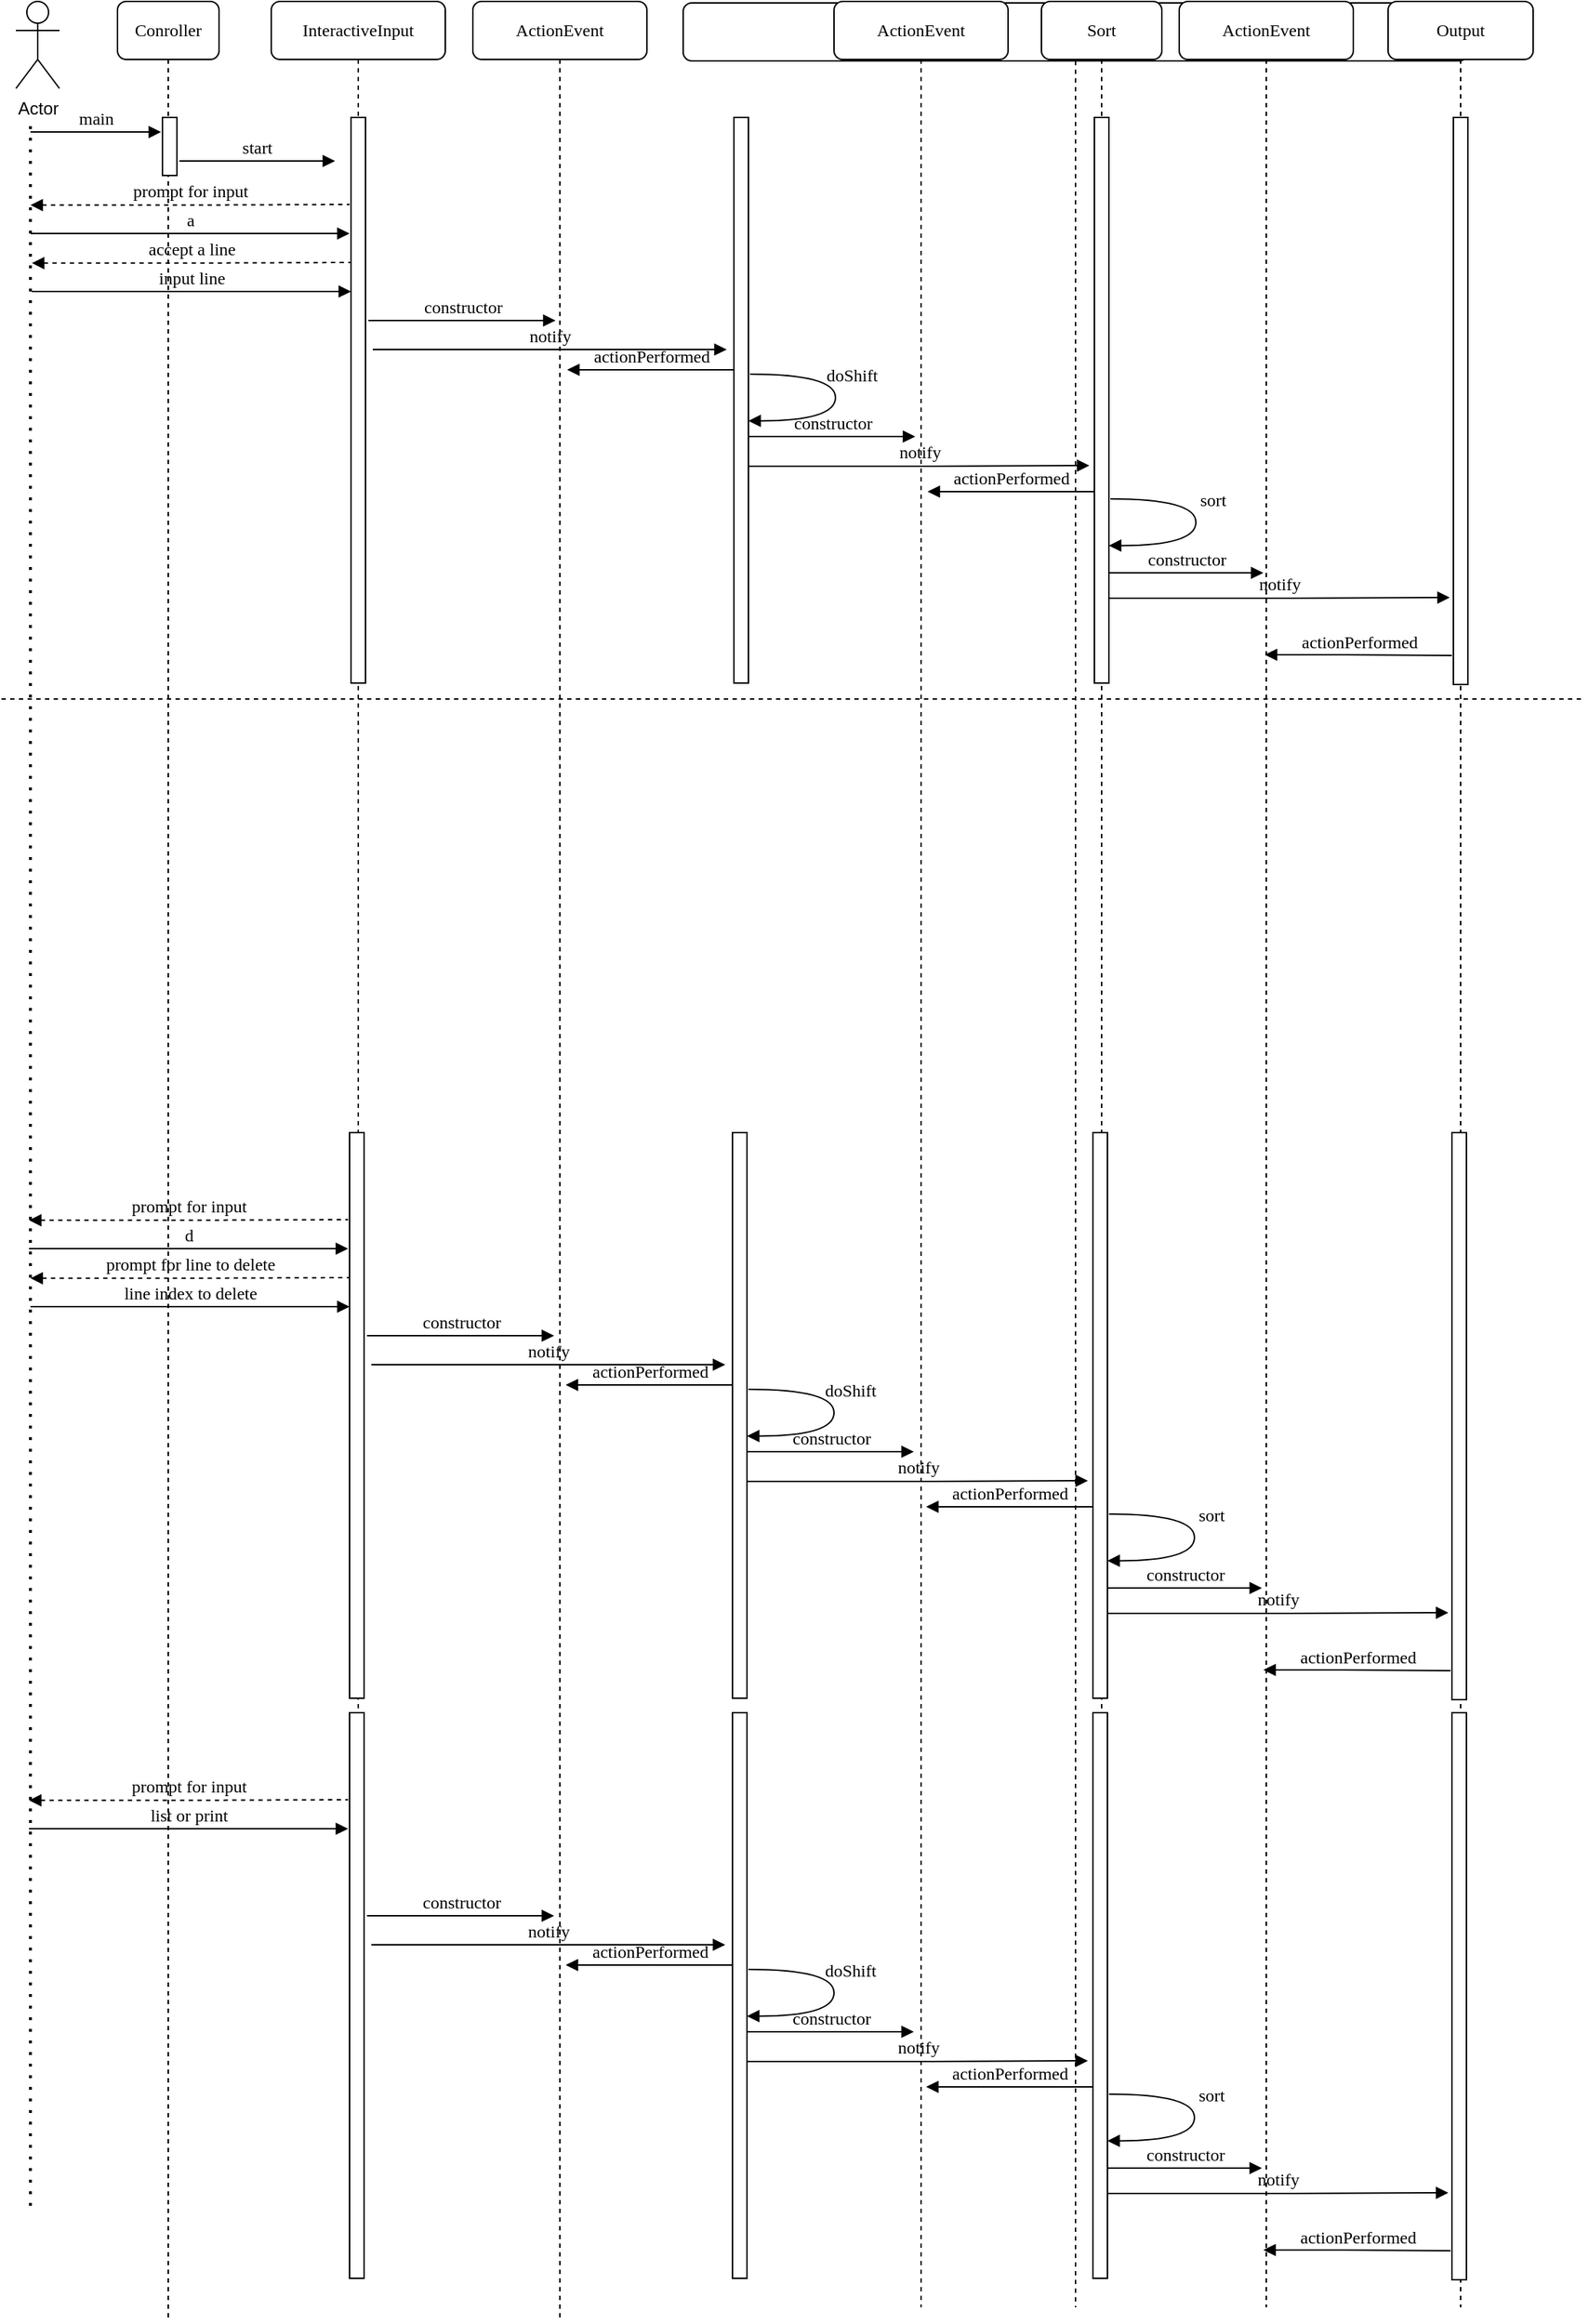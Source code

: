 <mxfile version="14.9.1" type="github">
  <diagram name="Page-1" id="13e1069c-82ec-6db2-03f1-153e76fe0fe0">
    <mxGraphModel dx="1643" dy="961" grid="1" gridSize="10" guides="1" tooltips="1" connect="1" arrows="1" fold="1" page="1" pageScale="1" pageWidth="1100" pageHeight="850" background="none" math="0" shadow="0">
      <root>
        <mxCell id="0" />
        <mxCell id="1" parent="0" />
        <mxCell id="7baba1c4bc27f4b0-3" value="InteractiveInput" style="shape=umlLifeline;perimeter=lifelinePerimeter;whiteSpace=wrap;html=1;container=1;collapsible=0;recursiveResize=0;outlineConnect=0;rounded=1;shadow=0;comic=0;labelBackgroundColor=none;strokeWidth=1;fontFamily=Verdana;fontSize=12;align=center;" parent="1" vertex="1">
          <mxGeometry x="193" y="80" width="120" height="1520" as="geometry" />
        </mxCell>
        <mxCell id="7baba1c4bc27f4b0-4" value="Shift" style="shape=umlLifeline;perimeter=lifelinePerimeter;whiteSpace=wrap;html=1;container=1;collapsible=0;recursiveResize=0;outlineConnect=0;rounded=1;shadow=0;comic=0;labelBackgroundColor=none;strokeWidth=1;fontFamily=Verdana;fontSize=12;align=center;" parent="1" vertex="1">
          <mxGeometry x="477" y="81" width="541" height="1589" as="geometry" />
        </mxCell>
        <mxCell id="7baba1c4bc27f4b0-6" value="Sort" style="shape=umlLifeline;perimeter=lifelinePerimeter;whiteSpace=wrap;html=1;container=1;collapsible=0;recursiveResize=0;outlineConnect=0;rounded=1;shadow=0;comic=0;labelBackgroundColor=none;strokeWidth=1;fontFamily=Verdana;fontSize=12;align=center;" parent="1" vertex="1">
          <mxGeometry x="724" y="80" width="83" height="1520" as="geometry" />
        </mxCell>
        <mxCell id="7baba1c4bc27f4b0-7" value="Output" style="shape=umlLifeline;perimeter=lifelinePerimeter;whiteSpace=wrap;html=1;container=1;collapsible=0;recursiveResize=0;outlineConnect=0;rounded=1;shadow=0;comic=0;labelBackgroundColor=none;strokeWidth=1;fontFamily=Verdana;fontSize=12;align=center;" parent="1" vertex="1">
          <mxGeometry x="963" y="80" width="100" height="1590" as="geometry" />
        </mxCell>
        <mxCell id="7baba1c4bc27f4b0-8" value="Conroller" style="shape=umlLifeline;perimeter=lifelinePerimeter;whiteSpace=wrap;html=1;container=1;collapsible=0;recursiveResize=0;outlineConnect=0;rounded=1;shadow=0;comic=0;labelBackgroundColor=none;strokeWidth=1;fontFamily=Verdana;fontSize=12;align=center;" parent="1" vertex="1">
          <mxGeometry x="87" y="80" width="70" height="1600" as="geometry" />
        </mxCell>
        <mxCell id="7baba1c4bc27f4b0-9" value="" style="html=1;points=[];perimeter=orthogonalPerimeter;rounded=0;shadow=0;comic=0;labelBackgroundColor=none;strokeWidth=1;fontFamily=Verdana;fontSize=12;align=center;" parent="7baba1c4bc27f4b0-8" vertex="1">
          <mxGeometry x="31" y="80" width="10" height="40" as="geometry" />
        </mxCell>
        <mxCell id="v2sNKhrYKezQcKQ5aqy3-1" value="Actor" style="shape=umlActor;verticalLabelPosition=bottom;verticalAlign=top;html=1;outlineConnect=0;" parent="1" vertex="1">
          <mxGeometry x="17" y="80" width="30" height="60" as="geometry" />
        </mxCell>
        <mxCell id="v2sNKhrYKezQcKQ5aqy3-5" value="" style="endArrow=none;dashed=1;html=1;dashPattern=1 3;strokeWidth=2;" parent="1" edge="1">
          <mxGeometry width="50" height="50" relative="1" as="geometry">
            <mxPoint x="27" y="1600" as="sourcePoint" />
            <mxPoint x="27" y="160" as="targetPoint" />
          </mxGeometry>
        </mxCell>
        <mxCell id="GuuvEOTeNEV0MSkpKMg_-3" value="" style="html=1;points=[];perimeter=orthogonalPerimeter;rounded=0;shadow=0;comic=0;labelBackgroundColor=none;strokeWidth=1;fontFamily=Verdana;fontSize=12;align=center;" parent="1" vertex="1">
          <mxGeometry x="248" y="160" width="10" height="390" as="geometry" />
        </mxCell>
        <mxCell id="GuuvEOTeNEV0MSkpKMg_-9" value="" style="html=1;points=[];perimeter=orthogonalPerimeter;rounded=0;shadow=0;comic=0;labelBackgroundColor=none;strokeWidth=1;fontFamily=Verdana;fontSize=12;align=center;" parent="1" vertex="1">
          <mxGeometry x="760.5" y="160" width="10" height="390" as="geometry" />
        </mxCell>
        <mxCell id="GuuvEOTeNEV0MSkpKMg_-15" value="" style="html=1;points=[];perimeter=orthogonalPerimeter;rounded=0;shadow=0;comic=0;labelBackgroundColor=none;strokeWidth=1;fontFamily=Verdana;fontSize=12;align=center;" parent="1" vertex="1">
          <mxGeometry x="1008" y="160" width="10" height="391" as="geometry" />
        </mxCell>
        <mxCell id="GuuvEOTeNEV0MSkpKMg_-17" value="main" style="html=1;verticalAlign=bottom;endArrow=block;labelBackgroundColor=none;fontFamily=Verdana;fontSize=12;edgeStyle=elbowEdgeStyle;elbow=horizontal;exitX=1.06;exitY=0.064;exitDx=0;exitDy=0;exitPerimeter=0;" parent="1" edge="1">
          <mxGeometry relative="1" as="geometry">
            <mxPoint x="27.0" y="170.03" as="sourcePoint" />
            <mxPoint x="117" y="170" as="targetPoint" />
          </mxGeometry>
        </mxCell>
        <mxCell id="GuuvEOTeNEV0MSkpKMg_-18" value="doShift" style="html=1;verticalAlign=bottom;endArrow=block;labelBackgroundColor=none;fontFamily=Verdana;fontSize=12;elbow=vertical;edgeStyle=orthogonalEdgeStyle;curved=1;exitX=1.1;exitY=0.2;exitDx=0;exitDy=0;exitPerimeter=0;" parent="1" edge="1">
          <mxGeometry x="-0.093" y="11" relative="1" as="geometry">
            <mxPoint x="523" y="337" as="sourcePoint" />
            <mxPoint x="521.997" y="369.2" as="targetPoint" />
            <Array as="points">
              <mxPoint x="582" y="337" />
              <mxPoint x="582" y="369" />
            </Array>
            <mxPoint as="offset" />
          </mxGeometry>
        </mxCell>
        <mxCell id="GuuvEOTeNEV0MSkpKMg_-24" value="" style="endArrow=none;html=1;dashed=1;" parent="1" edge="1">
          <mxGeometry width="50" height="50" relative="1" as="geometry">
            <mxPoint x="7" y="561" as="sourcePoint" />
            <mxPoint x="1099" y="561" as="targetPoint" />
          </mxGeometry>
        </mxCell>
        <mxCell id="z9VeMY2LPaJ1HMEdanNb-1" value="ActionEvent" style="shape=umlLifeline;perimeter=lifelinePerimeter;whiteSpace=wrap;html=1;container=1;collapsible=0;recursiveResize=0;outlineConnect=0;rounded=1;shadow=0;comic=0;labelBackgroundColor=none;strokeWidth=1;fontFamily=Verdana;fontSize=12;align=center;" vertex="1" parent="1">
          <mxGeometry x="332" y="80" width="120" height="1600" as="geometry" />
        </mxCell>
        <mxCell id="z9VeMY2LPaJ1HMEdanNb-2" value="ActionEvent" style="shape=umlLifeline;perimeter=lifelinePerimeter;whiteSpace=wrap;html=1;container=1;collapsible=0;recursiveResize=0;outlineConnect=0;rounded=1;shadow=0;comic=0;labelBackgroundColor=none;strokeWidth=1;fontFamily=Verdana;fontSize=12;align=center;" vertex="1" parent="1">
          <mxGeometry x="581" y="80" width="120" height="1590" as="geometry" />
        </mxCell>
        <mxCell id="z9VeMY2LPaJ1HMEdanNb-3" value="ActionEvent" style="shape=umlLifeline;perimeter=lifelinePerimeter;whiteSpace=wrap;html=1;container=1;collapsible=0;recursiveResize=0;outlineConnect=0;rounded=1;shadow=0;comic=0;labelBackgroundColor=none;strokeWidth=1;fontFamily=Verdana;fontSize=12;align=center;" vertex="1" parent="1">
          <mxGeometry x="819" y="80" width="120" height="1590" as="geometry" />
        </mxCell>
        <mxCell id="z9VeMY2LPaJ1HMEdanNb-5" value="start" style="html=1;verticalAlign=bottom;endArrow=block;labelBackgroundColor=none;fontFamily=Verdana;fontSize=12;edgeStyle=elbowEdgeStyle;elbow=horizontal;exitX=1.167;exitY=0.75;exitDx=0;exitDy=0;exitPerimeter=0;" edge="1" parent="1" source="7baba1c4bc27f4b0-9">
          <mxGeometry relative="1" as="geometry">
            <mxPoint x="137" y="190.03" as="sourcePoint" />
            <mxPoint x="237" y="190" as="targetPoint" />
          </mxGeometry>
        </mxCell>
        <mxCell id="z9VeMY2LPaJ1HMEdanNb-6" value="prompt for input" style="html=1;verticalAlign=bottom;endArrow=none;labelBackgroundColor=none;fontFamily=Verdana;fontSize=12;edgeStyle=elbowEdgeStyle;elbow=horizontal;exitX=1.167;exitY=0.75;exitDx=0;exitDy=0;exitPerimeter=0;dashed=1;startArrow=block;startFill=1;endFill=0;" edge="1" parent="1">
          <mxGeometry relative="1" as="geometry">
            <mxPoint x="27.0" y="220.4" as="sourcePoint" />
            <mxPoint x="247" y="220" as="targetPoint" />
          </mxGeometry>
        </mxCell>
        <mxCell id="z9VeMY2LPaJ1HMEdanNb-7" value="a" style="html=1;verticalAlign=bottom;endArrow=block;labelBackgroundColor=none;fontFamily=Verdana;fontSize=12;edgeStyle=elbowEdgeStyle;elbow=horizontal;" edge="1" parent="1">
          <mxGeometry relative="1" as="geometry">
            <mxPoint x="27" y="240" as="sourcePoint" />
            <mxPoint x="247" y="240" as="targetPoint" />
          </mxGeometry>
        </mxCell>
        <mxCell id="z9VeMY2LPaJ1HMEdanNb-8" value="accept a line" style="html=1;verticalAlign=bottom;endArrow=none;labelBackgroundColor=none;fontFamily=Verdana;fontSize=12;edgeStyle=elbowEdgeStyle;elbow=horizontal;exitX=1.167;exitY=0.75;exitDx=0;exitDy=0;exitPerimeter=0;dashed=1;startArrow=block;startFill=1;endFill=0;" edge="1" parent="1">
          <mxGeometry relative="1" as="geometry">
            <mxPoint x="28" y="260.4" as="sourcePoint" />
            <mxPoint x="248" y="260" as="targetPoint" />
          </mxGeometry>
        </mxCell>
        <mxCell id="z9VeMY2LPaJ1HMEdanNb-9" value="input line" style="html=1;verticalAlign=bottom;endArrow=block;labelBackgroundColor=none;fontFamily=Verdana;fontSize=12;edgeStyle=elbowEdgeStyle;elbow=horizontal;" edge="1" parent="1">
          <mxGeometry relative="1" as="geometry">
            <mxPoint x="28" y="280" as="sourcePoint" />
            <mxPoint x="248" y="280" as="targetPoint" />
          </mxGeometry>
        </mxCell>
        <mxCell id="z9VeMY2LPaJ1HMEdanNb-10" value="constructor" style="html=1;verticalAlign=bottom;endArrow=block;labelBackgroundColor=none;fontFamily=Verdana;fontSize=12;edgeStyle=elbowEdgeStyle;elbow=horizontal;" edge="1" parent="1">
          <mxGeometry relative="1" as="geometry">
            <mxPoint x="260" y="300" as="sourcePoint" />
            <mxPoint x="389" y="300" as="targetPoint" />
          </mxGeometry>
        </mxCell>
        <mxCell id="z9VeMY2LPaJ1HMEdanNb-12" value="notify" style="html=1;verticalAlign=bottom;endArrow=block;labelBackgroundColor=none;fontFamily=Verdana;fontSize=12;edgeStyle=elbowEdgeStyle;elbow=horizontal;" edge="1" parent="1">
          <mxGeometry relative="1" as="geometry">
            <mxPoint x="263" y="320" as="sourcePoint" />
            <mxPoint x="507" y="320" as="targetPoint" />
          </mxGeometry>
        </mxCell>
        <mxCell id="z9VeMY2LPaJ1HMEdanNb-13" value="" style="html=1;points=[];perimeter=orthogonalPerimeter;rounded=0;shadow=0;comic=0;labelBackgroundColor=none;strokeWidth=1;fontFamily=Verdana;fontSize=12;align=center;" vertex="1" parent="1">
          <mxGeometry x="512" y="160" width="10" height="390" as="geometry" />
        </mxCell>
        <mxCell id="z9VeMY2LPaJ1HMEdanNb-14" value="constructor" style="html=1;verticalAlign=bottom;endArrow=block;labelBackgroundColor=none;fontFamily=Verdana;fontSize=12;edgeStyle=elbowEdgeStyle;elbow=horizontal;" edge="1" parent="1">
          <mxGeometry relative="1" as="geometry">
            <mxPoint x="522" y="380" as="sourcePoint" />
            <mxPoint x="637" y="380" as="targetPoint" />
          </mxGeometry>
        </mxCell>
        <mxCell id="z9VeMY2LPaJ1HMEdanNb-15" value="notify" style="html=1;verticalAlign=bottom;endArrow=block;labelBackgroundColor=none;fontFamily=Verdana;fontSize=12;edgeStyle=elbowEdgeStyle;elbow=horizontal;" edge="1" parent="1">
          <mxGeometry relative="1" as="geometry">
            <mxPoint x="522" y="400.5" as="sourcePoint" />
            <mxPoint x="757" y="400" as="targetPoint" />
          </mxGeometry>
        </mxCell>
        <mxCell id="z9VeMY2LPaJ1HMEdanNb-16" value="sort" style="html=1;verticalAlign=bottom;endArrow=block;labelBackgroundColor=none;fontFamily=Verdana;fontSize=12;elbow=vertical;edgeStyle=orthogonalEdgeStyle;curved=1;exitX=1.1;exitY=0.2;exitDx=0;exitDy=0;exitPerimeter=0;" edge="1" parent="1">
          <mxGeometry x="-0.093" y="11" relative="1" as="geometry">
            <mxPoint x="771.5" y="423" as="sourcePoint" />
            <mxPoint x="770.497" y="455.2" as="targetPoint" />
            <Array as="points">
              <mxPoint x="830.5" y="423" />
              <mxPoint x="830.5" y="455" />
            </Array>
            <mxPoint as="offset" />
          </mxGeometry>
        </mxCell>
        <mxCell id="z9VeMY2LPaJ1HMEdanNb-17" value="notify" style="html=1;verticalAlign=bottom;endArrow=block;labelBackgroundColor=none;fontFamily=Verdana;fontSize=12;edgeStyle=elbowEdgeStyle;elbow=horizontal;" edge="1" parent="1">
          <mxGeometry relative="1" as="geometry">
            <mxPoint x="770.5" y="491.5" as="sourcePoint" />
            <mxPoint x="1005.5" y="491" as="targetPoint" />
          </mxGeometry>
        </mxCell>
        <mxCell id="z9VeMY2LPaJ1HMEdanNb-18" value="constructor" style="html=1;verticalAlign=bottom;endArrow=block;labelBackgroundColor=none;fontFamily=Verdana;fontSize=12;edgeStyle=elbowEdgeStyle;elbow=horizontal;" edge="1" parent="1">
          <mxGeometry relative="1" as="geometry">
            <mxPoint x="770.5" y="474" as="sourcePoint" />
            <mxPoint x="877" y="474" as="targetPoint" />
          </mxGeometry>
        </mxCell>
        <mxCell id="z9VeMY2LPaJ1HMEdanNb-21" value="actionPerformed" style="html=1;verticalAlign=bottom;endArrow=none;labelBackgroundColor=none;fontFamily=Verdana;fontSize=12;edgeStyle=elbowEdgeStyle;elbow=horizontal;startArrow=block;startFill=1;endFill=0;" edge="1" parent="1">
          <mxGeometry relative="1" as="geometry">
            <mxPoint x="397" y="334" as="sourcePoint" />
            <mxPoint x="512" y="334" as="targetPoint" />
          </mxGeometry>
        </mxCell>
        <mxCell id="z9VeMY2LPaJ1HMEdanNb-22" value="actionPerformed" style="html=1;verticalAlign=bottom;endArrow=none;labelBackgroundColor=none;fontFamily=Verdana;fontSize=12;edgeStyle=elbowEdgeStyle;elbow=horizontal;startArrow=block;startFill=1;endFill=0;" edge="1" parent="1">
          <mxGeometry relative="1" as="geometry">
            <mxPoint x="645.5" y="418" as="sourcePoint" />
            <mxPoint x="760.5" y="418" as="targetPoint" />
          </mxGeometry>
        </mxCell>
        <mxCell id="z9VeMY2LPaJ1HMEdanNb-23" value="actionPerformed" style="html=1;verticalAlign=bottom;endArrow=none;labelBackgroundColor=none;fontFamily=Verdana;fontSize=12;edgeStyle=elbowEdgeStyle;elbow=horizontal;startArrow=block;startFill=1;endFill=0;" edge="1" parent="1">
          <mxGeometry relative="1" as="geometry">
            <mxPoint x="878" y="530.5" as="sourcePoint" />
            <mxPoint x="1007" y="531" as="targetPoint" />
          </mxGeometry>
        </mxCell>
        <mxCell id="z9VeMY2LPaJ1HMEdanNb-25" value="" style="html=1;points=[];perimeter=orthogonalPerimeter;rounded=0;shadow=0;comic=0;labelBackgroundColor=none;strokeWidth=1;fontFamily=Verdana;fontSize=12;align=center;" vertex="1" parent="1">
          <mxGeometry x="247" y="860" width="10" height="390" as="geometry" />
        </mxCell>
        <mxCell id="z9VeMY2LPaJ1HMEdanNb-26" value="" style="html=1;points=[];perimeter=orthogonalPerimeter;rounded=0;shadow=0;comic=0;labelBackgroundColor=none;strokeWidth=1;fontFamily=Verdana;fontSize=12;align=center;" vertex="1" parent="1">
          <mxGeometry x="759.5" y="860" width="10" height="390" as="geometry" />
        </mxCell>
        <mxCell id="z9VeMY2LPaJ1HMEdanNb-27" value="" style="html=1;points=[];perimeter=orthogonalPerimeter;rounded=0;shadow=0;comic=0;labelBackgroundColor=none;strokeWidth=1;fontFamily=Verdana;fontSize=12;align=center;" vertex="1" parent="1">
          <mxGeometry x="1007" y="860" width="10" height="391" as="geometry" />
        </mxCell>
        <mxCell id="z9VeMY2LPaJ1HMEdanNb-29" value="doShift" style="html=1;verticalAlign=bottom;endArrow=block;labelBackgroundColor=none;fontFamily=Verdana;fontSize=12;elbow=vertical;edgeStyle=orthogonalEdgeStyle;curved=1;exitX=1.1;exitY=0.2;exitDx=0;exitDy=0;exitPerimeter=0;" edge="1" parent="1">
          <mxGeometry x="-0.093" y="11" relative="1" as="geometry">
            <mxPoint x="522" y="1037" as="sourcePoint" />
            <mxPoint x="520.997" y="1069.2" as="targetPoint" />
            <Array as="points">
              <mxPoint x="581" y="1037" />
              <mxPoint x="581" y="1069" />
            </Array>
            <mxPoint as="offset" />
          </mxGeometry>
        </mxCell>
        <mxCell id="z9VeMY2LPaJ1HMEdanNb-31" value="prompt for input" style="html=1;verticalAlign=bottom;endArrow=none;labelBackgroundColor=none;fontFamily=Verdana;fontSize=12;edgeStyle=elbowEdgeStyle;elbow=horizontal;exitX=1.167;exitY=0.75;exitDx=0;exitDy=0;exitPerimeter=0;dashed=1;startArrow=block;startFill=1;endFill=0;" edge="1" parent="1">
          <mxGeometry relative="1" as="geometry">
            <mxPoint x="26" y="920.4" as="sourcePoint" />
            <mxPoint x="246" y="920" as="targetPoint" />
          </mxGeometry>
        </mxCell>
        <mxCell id="z9VeMY2LPaJ1HMEdanNb-32" value="d" style="html=1;verticalAlign=bottom;endArrow=block;labelBackgroundColor=none;fontFamily=Verdana;fontSize=12;edgeStyle=elbowEdgeStyle;elbow=horizontal;" edge="1" parent="1">
          <mxGeometry relative="1" as="geometry">
            <mxPoint x="26" y="940" as="sourcePoint" />
            <mxPoint x="246" y="940" as="targetPoint" />
          </mxGeometry>
        </mxCell>
        <mxCell id="z9VeMY2LPaJ1HMEdanNb-33" value="prompt for line to delete" style="html=1;verticalAlign=bottom;endArrow=none;labelBackgroundColor=none;fontFamily=Verdana;fontSize=12;edgeStyle=elbowEdgeStyle;elbow=horizontal;exitX=1.167;exitY=0.75;exitDx=0;exitDy=0;exitPerimeter=0;dashed=1;startArrow=block;startFill=1;endFill=0;" edge="1" parent="1">
          <mxGeometry relative="1" as="geometry">
            <mxPoint x="27" y="960.4" as="sourcePoint" />
            <mxPoint x="247" y="960" as="targetPoint" />
          </mxGeometry>
        </mxCell>
        <mxCell id="z9VeMY2LPaJ1HMEdanNb-34" value="line index to delete" style="html=1;verticalAlign=bottom;endArrow=block;labelBackgroundColor=none;fontFamily=Verdana;fontSize=12;edgeStyle=elbowEdgeStyle;elbow=horizontal;" edge="1" parent="1">
          <mxGeometry relative="1" as="geometry">
            <mxPoint x="27" y="980" as="sourcePoint" />
            <mxPoint x="247" y="980" as="targetPoint" />
          </mxGeometry>
        </mxCell>
        <mxCell id="z9VeMY2LPaJ1HMEdanNb-35" value="constructor" style="html=1;verticalAlign=bottom;endArrow=block;labelBackgroundColor=none;fontFamily=Verdana;fontSize=12;edgeStyle=elbowEdgeStyle;elbow=horizontal;" edge="1" parent="1">
          <mxGeometry relative="1" as="geometry">
            <mxPoint x="259" y="1000" as="sourcePoint" />
            <mxPoint x="388" y="1000" as="targetPoint" />
          </mxGeometry>
        </mxCell>
        <mxCell id="z9VeMY2LPaJ1HMEdanNb-36" value="notify" style="html=1;verticalAlign=bottom;endArrow=block;labelBackgroundColor=none;fontFamily=Verdana;fontSize=12;edgeStyle=elbowEdgeStyle;elbow=horizontal;" edge="1" parent="1">
          <mxGeometry relative="1" as="geometry">
            <mxPoint x="262" y="1020" as="sourcePoint" />
            <mxPoint x="506" y="1020" as="targetPoint" />
          </mxGeometry>
        </mxCell>
        <mxCell id="z9VeMY2LPaJ1HMEdanNb-37" value="" style="html=1;points=[];perimeter=orthogonalPerimeter;rounded=0;shadow=0;comic=0;labelBackgroundColor=none;strokeWidth=1;fontFamily=Verdana;fontSize=12;align=center;" vertex="1" parent="1">
          <mxGeometry x="511" y="860" width="10" height="390" as="geometry" />
        </mxCell>
        <mxCell id="z9VeMY2LPaJ1HMEdanNb-38" value="constructor" style="html=1;verticalAlign=bottom;endArrow=block;labelBackgroundColor=none;fontFamily=Verdana;fontSize=12;edgeStyle=elbowEdgeStyle;elbow=horizontal;" edge="1" parent="1">
          <mxGeometry relative="1" as="geometry">
            <mxPoint x="521" y="1080" as="sourcePoint" />
            <mxPoint x="636" y="1080" as="targetPoint" />
          </mxGeometry>
        </mxCell>
        <mxCell id="z9VeMY2LPaJ1HMEdanNb-39" value="notify" style="html=1;verticalAlign=bottom;endArrow=block;labelBackgroundColor=none;fontFamily=Verdana;fontSize=12;edgeStyle=elbowEdgeStyle;elbow=horizontal;" edge="1" parent="1">
          <mxGeometry relative="1" as="geometry">
            <mxPoint x="521" y="1100.5" as="sourcePoint" />
            <mxPoint x="756" y="1100" as="targetPoint" />
          </mxGeometry>
        </mxCell>
        <mxCell id="z9VeMY2LPaJ1HMEdanNb-40" value="sort" style="html=1;verticalAlign=bottom;endArrow=block;labelBackgroundColor=none;fontFamily=Verdana;fontSize=12;elbow=vertical;edgeStyle=orthogonalEdgeStyle;curved=1;exitX=1.1;exitY=0.2;exitDx=0;exitDy=0;exitPerimeter=0;" edge="1" parent="1">
          <mxGeometry x="-0.093" y="11" relative="1" as="geometry">
            <mxPoint x="770.5" y="1123" as="sourcePoint" />
            <mxPoint x="769.497" y="1155.2" as="targetPoint" />
            <Array as="points">
              <mxPoint x="829.5" y="1123" />
              <mxPoint x="829.5" y="1155" />
            </Array>
            <mxPoint as="offset" />
          </mxGeometry>
        </mxCell>
        <mxCell id="z9VeMY2LPaJ1HMEdanNb-41" value="notify" style="html=1;verticalAlign=bottom;endArrow=block;labelBackgroundColor=none;fontFamily=Verdana;fontSize=12;edgeStyle=elbowEdgeStyle;elbow=horizontal;" edge="1" parent="1">
          <mxGeometry relative="1" as="geometry">
            <mxPoint x="769.5" y="1191.5" as="sourcePoint" />
            <mxPoint x="1004.5" y="1191" as="targetPoint" />
          </mxGeometry>
        </mxCell>
        <mxCell id="z9VeMY2LPaJ1HMEdanNb-42" value="constructor" style="html=1;verticalAlign=bottom;endArrow=block;labelBackgroundColor=none;fontFamily=Verdana;fontSize=12;edgeStyle=elbowEdgeStyle;elbow=horizontal;" edge="1" parent="1">
          <mxGeometry relative="1" as="geometry">
            <mxPoint x="769.5" y="1174" as="sourcePoint" />
            <mxPoint x="876" y="1174" as="targetPoint" />
          </mxGeometry>
        </mxCell>
        <mxCell id="z9VeMY2LPaJ1HMEdanNb-43" value="actionPerformed" style="html=1;verticalAlign=bottom;endArrow=none;labelBackgroundColor=none;fontFamily=Verdana;fontSize=12;edgeStyle=elbowEdgeStyle;elbow=horizontal;startArrow=block;startFill=1;endFill=0;" edge="1" parent="1">
          <mxGeometry relative="1" as="geometry">
            <mxPoint x="396" y="1034" as="sourcePoint" />
            <mxPoint x="511" y="1034" as="targetPoint" />
          </mxGeometry>
        </mxCell>
        <mxCell id="z9VeMY2LPaJ1HMEdanNb-44" value="actionPerformed" style="html=1;verticalAlign=bottom;endArrow=none;labelBackgroundColor=none;fontFamily=Verdana;fontSize=12;edgeStyle=elbowEdgeStyle;elbow=horizontal;startArrow=block;startFill=1;endFill=0;" edge="1" parent="1">
          <mxGeometry relative="1" as="geometry">
            <mxPoint x="644.5" y="1118" as="sourcePoint" />
            <mxPoint x="759.5" y="1118" as="targetPoint" />
          </mxGeometry>
        </mxCell>
        <mxCell id="z9VeMY2LPaJ1HMEdanNb-45" value="actionPerformed" style="html=1;verticalAlign=bottom;endArrow=none;labelBackgroundColor=none;fontFamily=Verdana;fontSize=12;edgeStyle=elbowEdgeStyle;elbow=horizontal;startArrow=block;startFill=1;endFill=0;" edge="1" parent="1">
          <mxGeometry relative="1" as="geometry">
            <mxPoint x="877" y="1230.5" as="sourcePoint" />
            <mxPoint x="1006" y="1231" as="targetPoint" />
          </mxGeometry>
        </mxCell>
        <mxCell id="z9VeMY2LPaJ1HMEdanNb-46" value="" style="html=1;points=[];perimeter=orthogonalPerimeter;rounded=0;shadow=0;comic=0;labelBackgroundColor=none;strokeWidth=1;fontFamily=Verdana;fontSize=12;align=center;" vertex="1" parent="1">
          <mxGeometry x="247" y="1260" width="10" height="390" as="geometry" />
        </mxCell>
        <mxCell id="z9VeMY2LPaJ1HMEdanNb-47" value="" style="html=1;points=[];perimeter=orthogonalPerimeter;rounded=0;shadow=0;comic=0;labelBackgroundColor=none;strokeWidth=1;fontFamily=Verdana;fontSize=12;align=center;" vertex="1" parent="1">
          <mxGeometry x="759.5" y="1260" width="10" height="390" as="geometry" />
        </mxCell>
        <mxCell id="z9VeMY2LPaJ1HMEdanNb-48" value="" style="html=1;points=[];perimeter=orthogonalPerimeter;rounded=0;shadow=0;comic=0;labelBackgroundColor=none;strokeWidth=1;fontFamily=Verdana;fontSize=12;align=center;" vertex="1" parent="1">
          <mxGeometry x="1007" y="1260" width="10" height="391" as="geometry" />
        </mxCell>
        <mxCell id="z9VeMY2LPaJ1HMEdanNb-49" value="doShift" style="html=1;verticalAlign=bottom;endArrow=block;labelBackgroundColor=none;fontFamily=Verdana;fontSize=12;elbow=vertical;edgeStyle=orthogonalEdgeStyle;curved=1;exitX=1.1;exitY=0.2;exitDx=0;exitDy=0;exitPerimeter=0;" edge="1" parent="1">
          <mxGeometry x="-0.093" y="11" relative="1" as="geometry">
            <mxPoint x="522" y="1437" as="sourcePoint" />
            <mxPoint x="520.997" y="1469.2" as="targetPoint" />
            <Array as="points">
              <mxPoint x="581" y="1437" />
              <mxPoint x="581" y="1469" />
            </Array>
            <mxPoint as="offset" />
          </mxGeometry>
        </mxCell>
        <mxCell id="z9VeMY2LPaJ1HMEdanNb-50" value="prompt for input" style="html=1;verticalAlign=bottom;endArrow=none;labelBackgroundColor=none;fontFamily=Verdana;fontSize=12;edgeStyle=elbowEdgeStyle;elbow=horizontal;exitX=1.167;exitY=0.75;exitDx=0;exitDy=0;exitPerimeter=0;dashed=1;startArrow=block;startFill=1;endFill=0;" edge="1" parent="1">
          <mxGeometry relative="1" as="geometry">
            <mxPoint x="26" y="1320.4" as="sourcePoint" />
            <mxPoint x="246" y="1320.0" as="targetPoint" />
          </mxGeometry>
        </mxCell>
        <mxCell id="z9VeMY2LPaJ1HMEdanNb-51" value="list or print" style="html=1;verticalAlign=bottom;endArrow=block;labelBackgroundColor=none;fontFamily=Verdana;fontSize=12;edgeStyle=elbowEdgeStyle;elbow=horizontal;" edge="1" parent="1">
          <mxGeometry relative="1" as="geometry">
            <mxPoint x="26" y="1340.0" as="sourcePoint" />
            <mxPoint x="246" y="1340.0" as="targetPoint" />
          </mxGeometry>
        </mxCell>
        <mxCell id="z9VeMY2LPaJ1HMEdanNb-54" value="constructor" style="html=1;verticalAlign=bottom;endArrow=block;labelBackgroundColor=none;fontFamily=Verdana;fontSize=12;edgeStyle=elbowEdgeStyle;elbow=horizontal;" edge="1" parent="1">
          <mxGeometry relative="1" as="geometry">
            <mxPoint x="259.0" y="1400.0" as="sourcePoint" />
            <mxPoint x="388" y="1400.0" as="targetPoint" />
          </mxGeometry>
        </mxCell>
        <mxCell id="z9VeMY2LPaJ1HMEdanNb-55" value="notify" style="html=1;verticalAlign=bottom;endArrow=block;labelBackgroundColor=none;fontFamily=Verdana;fontSize=12;edgeStyle=elbowEdgeStyle;elbow=horizontal;" edge="1" parent="1">
          <mxGeometry relative="1" as="geometry">
            <mxPoint x="262" y="1420.0" as="sourcePoint" />
            <mxPoint x="506" y="1420.0" as="targetPoint" />
          </mxGeometry>
        </mxCell>
        <mxCell id="z9VeMY2LPaJ1HMEdanNb-56" value="" style="html=1;points=[];perimeter=orthogonalPerimeter;rounded=0;shadow=0;comic=0;labelBackgroundColor=none;strokeWidth=1;fontFamily=Verdana;fontSize=12;align=center;" vertex="1" parent="1">
          <mxGeometry x="511" y="1260" width="10" height="390" as="geometry" />
        </mxCell>
        <mxCell id="z9VeMY2LPaJ1HMEdanNb-57" value="constructor" style="html=1;verticalAlign=bottom;endArrow=block;labelBackgroundColor=none;fontFamily=Verdana;fontSize=12;edgeStyle=elbowEdgeStyle;elbow=horizontal;" edge="1" parent="1">
          <mxGeometry relative="1" as="geometry">
            <mxPoint x="521" y="1480.0" as="sourcePoint" />
            <mxPoint x="636" y="1480.0" as="targetPoint" />
          </mxGeometry>
        </mxCell>
        <mxCell id="z9VeMY2LPaJ1HMEdanNb-58" value="notify" style="html=1;verticalAlign=bottom;endArrow=block;labelBackgroundColor=none;fontFamily=Verdana;fontSize=12;edgeStyle=elbowEdgeStyle;elbow=horizontal;" edge="1" parent="1">
          <mxGeometry relative="1" as="geometry">
            <mxPoint x="521" y="1500.5" as="sourcePoint" />
            <mxPoint x="756" y="1500" as="targetPoint" />
          </mxGeometry>
        </mxCell>
        <mxCell id="z9VeMY2LPaJ1HMEdanNb-59" value="sort" style="html=1;verticalAlign=bottom;endArrow=block;labelBackgroundColor=none;fontFamily=Verdana;fontSize=12;elbow=vertical;edgeStyle=orthogonalEdgeStyle;curved=1;exitX=1.1;exitY=0.2;exitDx=0;exitDy=0;exitPerimeter=0;" edge="1" parent="1">
          <mxGeometry x="-0.093" y="11" relative="1" as="geometry">
            <mxPoint x="770.5" y="1523" as="sourcePoint" />
            <mxPoint x="769.497" y="1555.2" as="targetPoint" />
            <Array as="points">
              <mxPoint x="829.5" y="1523" />
              <mxPoint x="829.5" y="1555" />
            </Array>
            <mxPoint as="offset" />
          </mxGeometry>
        </mxCell>
        <mxCell id="z9VeMY2LPaJ1HMEdanNb-60" value="notify" style="html=1;verticalAlign=bottom;endArrow=block;labelBackgroundColor=none;fontFamily=Verdana;fontSize=12;edgeStyle=elbowEdgeStyle;elbow=horizontal;" edge="1" parent="1">
          <mxGeometry relative="1" as="geometry">
            <mxPoint x="769.5" y="1591.5" as="sourcePoint" />
            <mxPoint x="1004.5" y="1591" as="targetPoint" />
          </mxGeometry>
        </mxCell>
        <mxCell id="z9VeMY2LPaJ1HMEdanNb-61" value="constructor" style="html=1;verticalAlign=bottom;endArrow=block;labelBackgroundColor=none;fontFamily=Verdana;fontSize=12;edgeStyle=elbowEdgeStyle;elbow=horizontal;" edge="1" parent="1">
          <mxGeometry relative="1" as="geometry">
            <mxPoint x="769.5" y="1574" as="sourcePoint" />
            <mxPoint x="876" y="1574" as="targetPoint" />
          </mxGeometry>
        </mxCell>
        <mxCell id="z9VeMY2LPaJ1HMEdanNb-62" value="actionPerformed" style="html=1;verticalAlign=bottom;endArrow=none;labelBackgroundColor=none;fontFamily=Verdana;fontSize=12;edgeStyle=elbowEdgeStyle;elbow=horizontal;startArrow=block;startFill=1;endFill=0;" edge="1" parent="1">
          <mxGeometry relative="1" as="geometry">
            <mxPoint x="396" y="1434.0" as="sourcePoint" />
            <mxPoint x="511" y="1434.0" as="targetPoint" />
          </mxGeometry>
        </mxCell>
        <mxCell id="z9VeMY2LPaJ1HMEdanNb-63" value="actionPerformed" style="html=1;verticalAlign=bottom;endArrow=none;labelBackgroundColor=none;fontFamily=Verdana;fontSize=12;edgeStyle=elbowEdgeStyle;elbow=horizontal;startArrow=block;startFill=1;endFill=0;" edge="1" parent="1">
          <mxGeometry relative="1" as="geometry">
            <mxPoint x="644.5" y="1518" as="sourcePoint" />
            <mxPoint x="759.5" y="1518" as="targetPoint" />
          </mxGeometry>
        </mxCell>
        <mxCell id="z9VeMY2LPaJ1HMEdanNb-64" value="actionPerformed" style="html=1;verticalAlign=bottom;endArrow=none;labelBackgroundColor=none;fontFamily=Verdana;fontSize=12;edgeStyle=elbowEdgeStyle;elbow=horizontal;startArrow=block;startFill=1;endFill=0;" edge="1" parent="1">
          <mxGeometry relative="1" as="geometry">
            <mxPoint x="877" y="1630.5" as="sourcePoint" />
            <mxPoint x="1006" y="1631" as="targetPoint" />
          </mxGeometry>
        </mxCell>
      </root>
    </mxGraphModel>
  </diagram>
</mxfile>
